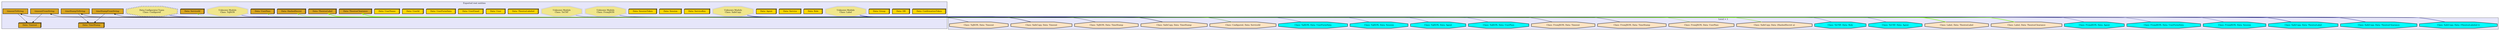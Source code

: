 digraph "Levels within Thentos.Types" {
    node [margin="0.4,0.1"
         ,style=filled];
    subgraph cluster_0 {
        graph [label="Exported root entities"
              ,style=filled
              ,fillcolor=lavender];
        1 [label="Data: ConfirmationToken"
          ,shape=box3d
          ,fillcolor=gold
          ,style="filled,bold"];
        2 [label="Data: DB"
          ,shape=box3d
          ,fillcolor=gold
          ,style="filled,bold"];
        3 [label="Data: Group"
          ,shape=box3d
          ,fillcolor=gold
          ,style="filled,bold"];
        4 [label="Data: HashedSecret"
          ,shape=box3d
          ,fillcolor=goldenrod
          ,style="filled,bold"];
        5 [label="Data: Role"
          ,shape=box3d
          ,fillcolor=gold
          ,style="filled,bold"];
        6 [label="Data: Service"
          ,shape=box3d
          ,fillcolor=gold
          ,style="filled,bold"];
        7 [label="Data: Agent"
          ,shape=box3d
          ,fillcolor=gold
          ,style="filled,bold"];
        8 [label="Data: ServiceId"
          ,shape=box3d
          ,fillcolor=goldenrod
          ,style="filled,bold"];
        9 [label="Data: ServiceKey"
          ,shape=box3d
          ,fillcolor=gold
          ,style="filled,bold"];
        10 [label="Data: Session"
           ,shape=box3d
           ,fillcolor=gold
           ,style="filled,bold"];
        11 [label="Data: SessionToken"
           ,shape=box3d
           ,fillcolor=gold
           ,style="filled,bold"];
        12 [label="Data: ThentosClearance"
           ,shape=box3d
           ,fillcolor=goldenrod
           ,style="filled,bold"];
        13 [label="Data: ThentosLabel"
           ,shape=box3d
           ,fillcolor=goldenrod
           ,style="filled,bold"];
        14 [label="Data: ThentosLabeled"
           ,shape=box3d
           ,fillcolor=gold
           ,style="filled,bold"];
        15 [label="Data: TimeStamp"
           ,shape=box3d
           ,fillcolor=goldenrod
           ,style="filled,bold"];
        16 [label="Data: Timeout"
           ,shape=box3d
           ,fillcolor=goldenrod
           ,style="filled,bold"];
        17 [label="Data: User"
           ,shape=box3d
           ,fillcolor=gold
           ,style="filled,bold"];
        19 [label="Data: UserEmail"
           ,shape=box3d
           ,fillcolor=gold
           ,style="filled,bold"];
        20 [label="Data: UserFormData"
           ,shape=box3d
           ,fillcolor=gold
           ,style="filled,bold"];
        21 [label="Data: UserId"
           ,shape=box3d
           ,fillcolor=gold
           ,style="filled,bold"];
        22 [label="Data: UserName"
           ,shape=box3d
           ,fillcolor=gold
           ,style="filled,bold"];
        23 [label="Data: UserPass"
           ,shape=box3d
           ,fillcolor=goldenrod
           ,style="filled,bold"];
        83 [label=timeStampFromString
           ,shape=box
           ,fillcolor=goldenrod
           ,style="filled,bold"];
        84 [label=timeStampToString
           ,shape=box
           ,fillcolor=goldenrod
           ,style="filled,bold"];
        85 [label=timeoutFromString
           ,shape=box
           ,fillcolor=goldenrod
           ,style="filled,bold"];
        86 [label=timeoutToString
           ,shape=box
           ,fillcolor=goldenrod
           ,style="filled,bold"];
        98 [label="Data.Configurator.Types\nClass: Configured"
           ,shape=doubleoctagon
           ,fillcolor=khaki
           ,style="filled,dashed"];
        99 [label="Unknown Module\nClass: Label"
           ,shape=doubleoctagon
           ,fillcolor=khaki
           ,style="filled,dotted"];
        100 [label="Unknown Module\nClass: SafeCopy"
            ,shape=doubleoctagon
            ,fillcolor=khaki
            ,style="filled,dotted"];
        103 [label="Unknown Module\nClass: FromJSON"
            ,shape=doubleoctagon
            ,fillcolor=khaki
            ,style="filled,dotted"];
        105 [label="Unknown Module\nClass: ToCNF"
            ,shape=doubleoctagon
            ,fillcolor=khaki
            ,style="filled,dotted"];
        106 [label="Unknown Module\nClass: ToJSON"
            ,shape=doubleoctagon
            ,fillcolor=khaki
            ,style="filled,dotted"];
    }
    subgraph cluster_1 {
        graph [label="Level = 1"
              ,style=filled
              ,fillcolor=lavender];
        42 [label="Class: Label, Data: ThentosClearance"
           ,shape=octagon
           ,fillcolor=bisque
           ,style="filled,bold"];
        43 [label="Class: Label, Data: ThentosLabel"
           ,shape=octagon
           ,fillcolor=bisque
           ,style="filled,bold"];
        44 [label="Class: Configured, Data: ServiceId"
           ,shape=octagon
           ,fillcolor=bisque
           ,style="filled,bold"];
        59 [label="Class: SafeCopy, Data: (HashedSecret a)"
           ,shape=octagon
           ,fillcolor=bisque
           ,style="filled,bold"];
        60 [label="Class: SafeCopy, Data: (ThentosLabeled t)"
           ,shape=octagon
           ,fillcolor=cyan
           ,style="filled,bold"];
        61 [label="Class: SafeCopy, Data: ThentosClearance"
           ,shape=octagon
           ,fillcolor=cyan
           ,style="filled,bold"];
        62 [label="Class: SafeCopy, Data: ThentosLabel"
           ,shape=octagon
           ,fillcolor=cyan
           ,style="filled,bold"];
        63 [label="Class: SafeCopy, Data: TimeStamp"
           ,shape=octagon
           ,fillcolor=bisque
           ,style="filled,bold"];
        64 [label="Class: SafeCopy, Data: Timeout"
           ,shape=octagon
           ,fillcolor=bisque
           ,style="filled,bold"];
        69 [label="Class: FromJSON, Data: Agent"
           ,shape=octagon
           ,fillcolor=cyan
           ,style="filled,bold"];
        70 [label="Class: FromJSON, Data: Session"
           ,shape=octagon
           ,fillcolor=cyan
           ,style="filled,bold"];
        71 [label="Class: FromJSON, Data: TimeStamp"
           ,shape=octagon
           ,fillcolor=bisque
           ,style="filled,bold"];
        72 [label="Class: FromJSON, Data: Timeout"
           ,shape=octagon
           ,fillcolor=bisque
           ,style="filled,bold"];
        73 [label="Class: FromJSON, Data: UserFormData"
           ,shape=octagon
           ,fillcolor=cyan
           ,style="filled,bold"];
        74 [label="Class: FromJSON, Data: UserPass"
           ,shape=octagon
           ,fillcolor=bisque
           ,style="filled,bold"];
        87 [label="Class: ToCNF, Data: Agent"
           ,shape=octagon
           ,fillcolor=cyan
           ,style="filled,bold"];
        88 [label="Class: ToCNF, Data: Role"
           ,shape=octagon
           ,fillcolor=cyan
           ,style="filled,bold"];
        89 [label="Class: ToJSON, Data: Agent"
           ,shape=octagon
           ,fillcolor=cyan
           ,style="filled,bold"];
        90 [label="Class: ToJSON, Data: Session"
           ,shape=octagon
           ,fillcolor=cyan
           ,style="filled,bold"];
        91 [label="Class: ToJSON, Data: TimeStamp"
           ,shape=octagon
           ,fillcolor=bisque
           ,style="filled,bold"];
        92 [label="Class: ToJSON, Data: Timeout"
           ,shape=octagon
           ,fillcolor=bisque
           ,style="filled,bold"];
        93 [label="Class: ToJSON, Data: UserFormData"
           ,shape=octagon
           ,fillcolor=cyan
           ,style="filled,bold"];
        94 [label="Class: ToJSON, Data: UserPass"
           ,shape=octagon
           ,fillcolor=cyan
           ,style="filled,bold"];
    }
    42 -> 12 [penwidth=3.0794415416798357
             ,color=chartreuse];
    43 -> 13 [penwidth=3.0794415416798357
             ,color=chartreuse];
    44 -> 8 [penwidth=1
            ,color=chartreuse];
    59 -> 4 [penwidth=1.6931471805599454
            ,color=chartreuse];
    63 -> 83 [penwidth=1
             ,color=black];
    63 -> 84 [penwidth=1
             ,color=black];
    64 -> 85 [penwidth=1
             ,color=black];
    64 -> 86 [penwidth=1
             ,color=black];
    71 -> 83 [penwidth=1
             ,color=black];
    72 -> 85 [penwidth=1
             ,color=black];
    74 -> 23 [penwidth=1
             ,color=chartreuse];
    83 -> 15 [penwidth=1
             ,color=black];
    84 -> 15 [penwidth=1
             ,color=black];
    85 -> 16 [penwidth=1
             ,color=black];
    86 -> 16 [penwidth=1
             ,color=black];
    91 -> 84 [penwidth=1
             ,color=black];
    92 -> 86 [penwidth=1
             ,color=black];
    98 -> 44 [penwidth=1.6931471805599454
             ,color=navy
             ,dir=none];
    99 -> 42 [penwidth=2.09861228866811
             ,color=navy
             ,dir=none];
    99 -> 43 [penwidth=2.09861228866811
             ,color=navy
             ,dir=none];
    100 -> 59 [penwidth=1.6931471805599454
              ,color=navy
              ,dir=none];
    100 -> 60 [penwidth=1.6931471805599454
              ,color=navy
              ,dir=none];
    100 -> 61 [penwidth=1.6931471805599454
              ,color=navy
              ,dir=none];
    100 -> 62 [penwidth=1.6931471805599454
              ,color=navy
              ,dir=none];
    100 -> 63 [penwidth=1.6931471805599454
              ,color=navy
              ,dir=none];
    100 -> 64 [penwidth=1.6931471805599454
              ,color=navy
              ,dir=none];
    103 -> 69 [penwidth=1
              ,color=navy
              ,dir=none];
    103 -> 70 [penwidth=1
              ,color=navy
              ,dir=none];
    103 -> 71 [penwidth=1
              ,color=navy
              ,dir=none];
    103 -> 72 [penwidth=1
              ,color=navy
              ,dir=none];
    103 -> 73 [penwidth=1
              ,color=navy
              ,dir=none];
    103 -> 74 [penwidth=1
              ,color=navy
              ,dir=none];
    105 -> 87 [penwidth=1
              ,color=navy
              ,dir=none];
    105 -> 88 [penwidth=1
              ,color=navy
              ,dir=none];
    106 -> 89 [penwidth=1
              ,color=navy
              ,dir=none];
    106 -> 90 [penwidth=1
              ,color=navy
              ,dir=none];
    106 -> 91 [penwidth=1
              ,color=navy
              ,dir=none];
    106 -> 92 [penwidth=1
              ,color=navy
              ,dir=none];
    106 -> 93 [penwidth=1
              ,color=navy
              ,dir=none];
    106 -> 94 [penwidth=1
              ,color=navy
              ,dir=none];
}
